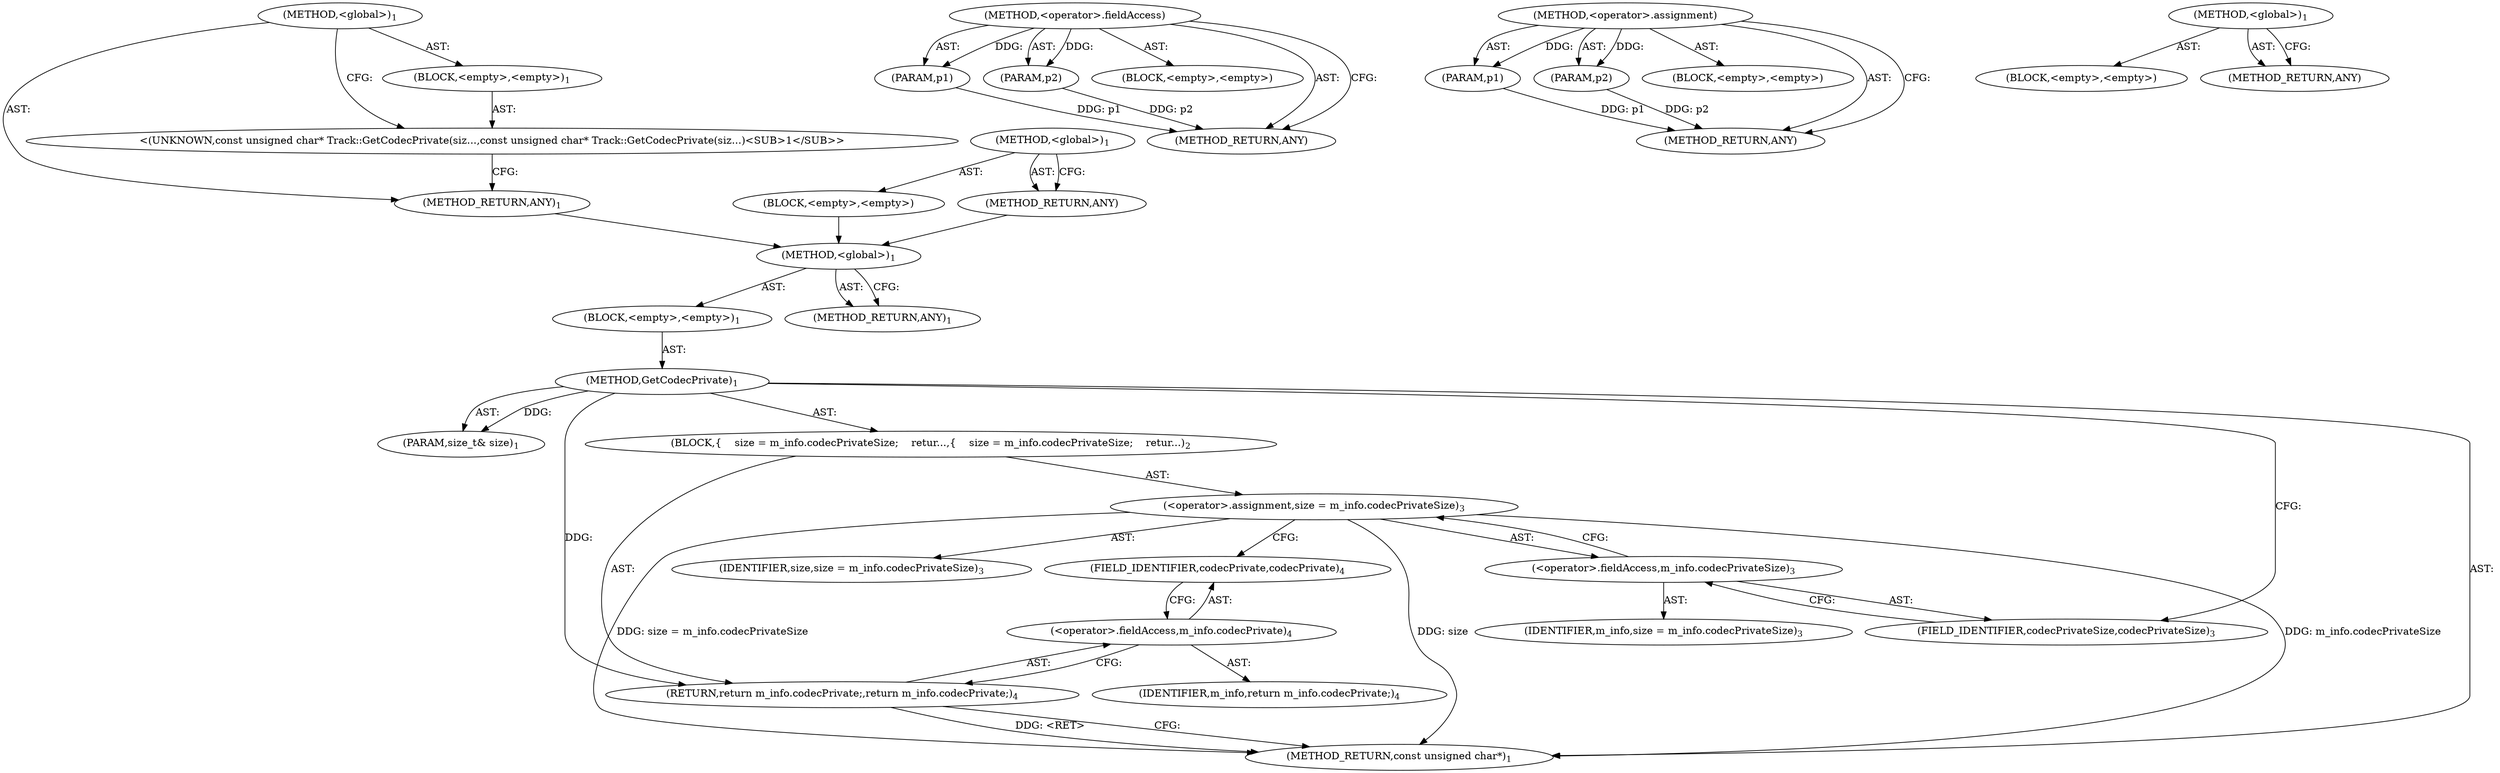 digraph "&lt;global&gt;" {
vulnerable_6 [label=<(METHOD,&lt;global&gt;)<SUB>1</SUB>>];
vulnerable_7 [label=<(BLOCK,&lt;empty&gt;,&lt;empty&gt;)<SUB>1</SUB>>];
vulnerable_8 [label=<(METHOD,GetCodecPrivate)<SUB>1</SUB>>];
vulnerable_9 [label=<(PARAM,size_t&amp; size)<SUB>1</SUB>>];
vulnerable_10 [label=<(BLOCK,{
    size = m_info.codecPrivateSize;
    retur...,{
    size = m_info.codecPrivateSize;
    retur...)<SUB>2</SUB>>];
vulnerable_11 [label=<(&lt;operator&gt;.assignment,size = m_info.codecPrivateSize)<SUB>3</SUB>>];
vulnerable_12 [label=<(IDENTIFIER,size,size = m_info.codecPrivateSize)<SUB>3</SUB>>];
vulnerable_13 [label=<(&lt;operator&gt;.fieldAccess,m_info.codecPrivateSize)<SUB>3</SUB>>];
vulnerable_14 [label=<(IDENTIFIER,m_info,size = m_info.codecPrivateSize)<SUB>3</SUB>>];
vulnerable_15 [label=<(FIELD_IDENTIFIER,codecPrivateSize,codecPrivateSize)<SUB>3</SUB>>];
vulnerable_16 [label=<(RETURN,return m_info.codecPrivate;,return m_info.codecPrivate;)<SUB>4</SUB>>];
vulnerable_17 [label=<(&lt;operator&gt;.fieldAccess,m_info.codecPrivate)<SUB>4</SUB>>];
vulnerable_18 [label=<(IDENTIFIER,m_info,return m_info.codecPrivate;)<SUB>4</SUB>>];
vulnerable_19 [label=<(FIELD_IDENTIFIER,codecPrivate,codecPrivate)<SUB>4</SUB>>];
vulnerable_20 [label=<(METHOD_RETURN,const unsigned char*)<SUB>1</SUB>>];
vulnerable_22 [label=<(METHOD_RETURN,ANY)<SUB>1</SUB>>];
vulnerable_44 [label=<(METHOD,&lt;operator&gt;.fieldAccess)>];
vulnerable_45 [label=<(PARAM,p1)>];
vulnerable_46 [label=<(PARAM,p2)>];
vulnerable_47 [label=<(BLOCK,&lt;empty&gt;,&lt;empty&gt;)>];
vulnerable_48 [label=<(METHOD_RETURN,ANY)>];
vulnerable_39 [label=<(METHOD,&lt;operator&gt;.assignment)>];
vulnerable_40 [label=<(PARAM,p1)>];
vulnerable_41 [label=<(PARAM,p2)>];
vulnerable_42 [label=<(BLOCK,&lt;empty&gt;,&lt;empty&gt;)>];
vulnerable_43 [label=<(METHOD_RETURN,ANY)>];
vulnerable_33 [label=<(METHOD,&lt;global&gt;)<SUB>1</SUB>>];
vulnerable_34 [label=<(BLOCK,&lt;empty&gt;,&lt;empty&gt;)>];
vulnerable_35 [label=<(METHOD_RETURN,ANY)>];
fixed_6 [label=<(METHOD,&lt;global&gt;)<SUB>1</SUB>>];
fixed_7 [label=<(BLOCK,&lt;empty&gt;,&lt;empty&gt;)<SUB>1</SUB>>];
fixed_8 [label="<(UNKNOWN,const unsigned char* Track::GetCodecPrivate(siz...,const unsigned char* Track::GetCodecPrivate(siz...)<SUB>1</SUB>>"];
fixed_9 [label=<(METHOD_RETURN,ANY)<SUB>1</SUB>>];
fixed_14 [label=<(METHOD,&lt;global&gt;)<SUB>1</SUB>>];
fixed_15 [label=<(BLOCK,&lt;empty&gt;,&lt;empty&gt;)>];
fixed_16 [label=<(METHOD_RETURN,ANY)>];
vulnerable_6 -> vulnerable_7  [key=0, label="AST: "];
vulnerable_6 -> vulnerable_22  [key=0, label="AST: "];
vulnerable_6 -> vulnerable_22  [key=1, label="CFG: "];
vulnerable_7 -> vulnerable_8  [key=0, label="AST: "];
vulnerable_8 -> vulnerable_9  [key=0, label="AST: "];
vulnerable_8 -> vulnerable_9  [key=1, label="DDG: "];
vulnerable_8 -> vulnerable_10  [key=0, label="AST: "];
vulnerable_8 -> vulnerable_20  [key=0, label="AST: "];
vulnerable_8 -> vulnerable_15  [key=0, label="CFG: "];
vulnerable_8 -> vulnerable_16  [key=0, label="DDG: "];
vulnerable_10 -> vulnerable_11  [key=0, label="AST: "];
vulnerable_10 -> vulnerable_16  [key=0, label="AST: "];
vulnerable_11 -> vulnerable_12  [key=0, label="AST: "];
vulnerable_11 -> vulnerable_13  [key=0, label="AST: "];
vulnerable_11 -> vulnerable_19  [key=0, label="CFG: "];
vulnerable_11 -> vulnerable_20  [key=0, label="DDG: size"];
vulnerable_11 -> vulnerable_20  [key=1, label="DDG: m_info.codecPrivateSize"];
vulnerable_11 -> vulnerable_20  [key=2, label="DDG: size = m_info.codecPrivateSize"];
vulnerable_13 -> vulnerable_14  [key=0, label="AST: "];
vulnerable_13 -> vulnerable_15  [key=0, label="AST: "];
vulnerable_13 -> vulnerable_11  [key=0, label="CFG: "];
vulnerable_15 -> vulnerable_13  [key=0, label="CFG: "];
vulnerable_16 -> vulnerable_17  [key=0, label="AST: "];
vulnerable_16 -> vulnerable_20  [key=0, label="CFG: "];
vulnerable_16 -> vulnerable_20  [key=1, label="DDG: &lt;RET&gt;"];
vulnerable_17 -> vulnerable_18  [key=0, label="AST: "];
vulnerable_17 -> vulnerable_19  [key=0, label="AST: "];
vulnerable_17 -> vulnerable_16  [key=0, label="CFG: "];
vulnerable_19 -> vulnerable_17  [key=0, label="CFG: "];
vulnerable_44 -> vulnerable_45  [key=0, label="AST: "];
vulnerable_44 -> vulnerable_45  [key=1, label="DDG: "];
vulnerable_44 -> vulnerable_47  [key=0, label="AST: "];
vulnerable_44 -> vulnerable_46  [key=0, label="AST: "];
vulnerable_44 -> vulnerable_46  [key=1, label="DDG: "];
vulnerable_44 -> vulnerable_48  [key=0, label="AST: "];
vulnerable_44 -> vulnerable_48  [key=1, label="CFG: "];
vulnerable_45 -> vulnerable_48  [key=0, label="DDG: p1"];
vulnerable_46 -> vulnerable_48  [key=0, label="DDG: p2"];
vulnerable_39 -> vulnerable_40  [key=0, label="AST: "];
vulnerable_39 -> vulnerable_40  [key=1, label="DDG: "];
vulnerable_39 -> vulnerable_42  [key=0, label="AST: "];
vulnerable_39 -> vulnerable_41  [key=0, label="AST: "];
vulnerable_39 -> vulnerable_41  [key=1, label="DDG: "];
vulnerable_39 -> vulnerable_43  [key=0, label="AST: "];
vulnerable_39 -> vulnerable_43  [key=1, label="CFG: "];
vulnerable_40 -> vulnerable_43  [key=0, label="DDG: p1"];
vulnerable_41 -> vulnerable_43  [key=0, label="DDG: p2"];
vulnerable_33 -> vulnerable_34  [key=0, label="AST: "];
vulnerable_33 -> vulnerable_35  [key=0, label="AST: "];
vulnerable_33 -> vulnerable_35  [key=1, label="CFG: "];
fixed_6 -> fixed_7  [key=0, label="AST: "];
fixed_6 -> fixed_9  [key=0, label="AST: "];
fixed_6 -> fixed_8  [key=0, label="CFG: "];
fixed_7 -> fixed_8  [key=0, label="AST: "];
fixed_8 -> fixed_9  [key=0, label="CFG: "];
fixed_9 -> vulnerable_6  [key=0];
fixed_14 -> fixed_15  [key=0, label="AST: "];
fixed_14 -> fixed_16  [key=0, label="AST: "];
fixed_14 -> fixed_16  [key=1, label="CFG: "];
fixed_15 -> vulnerable_6  [key=0];
fixed_16 -> vulnerable_6  [key=0];
}
